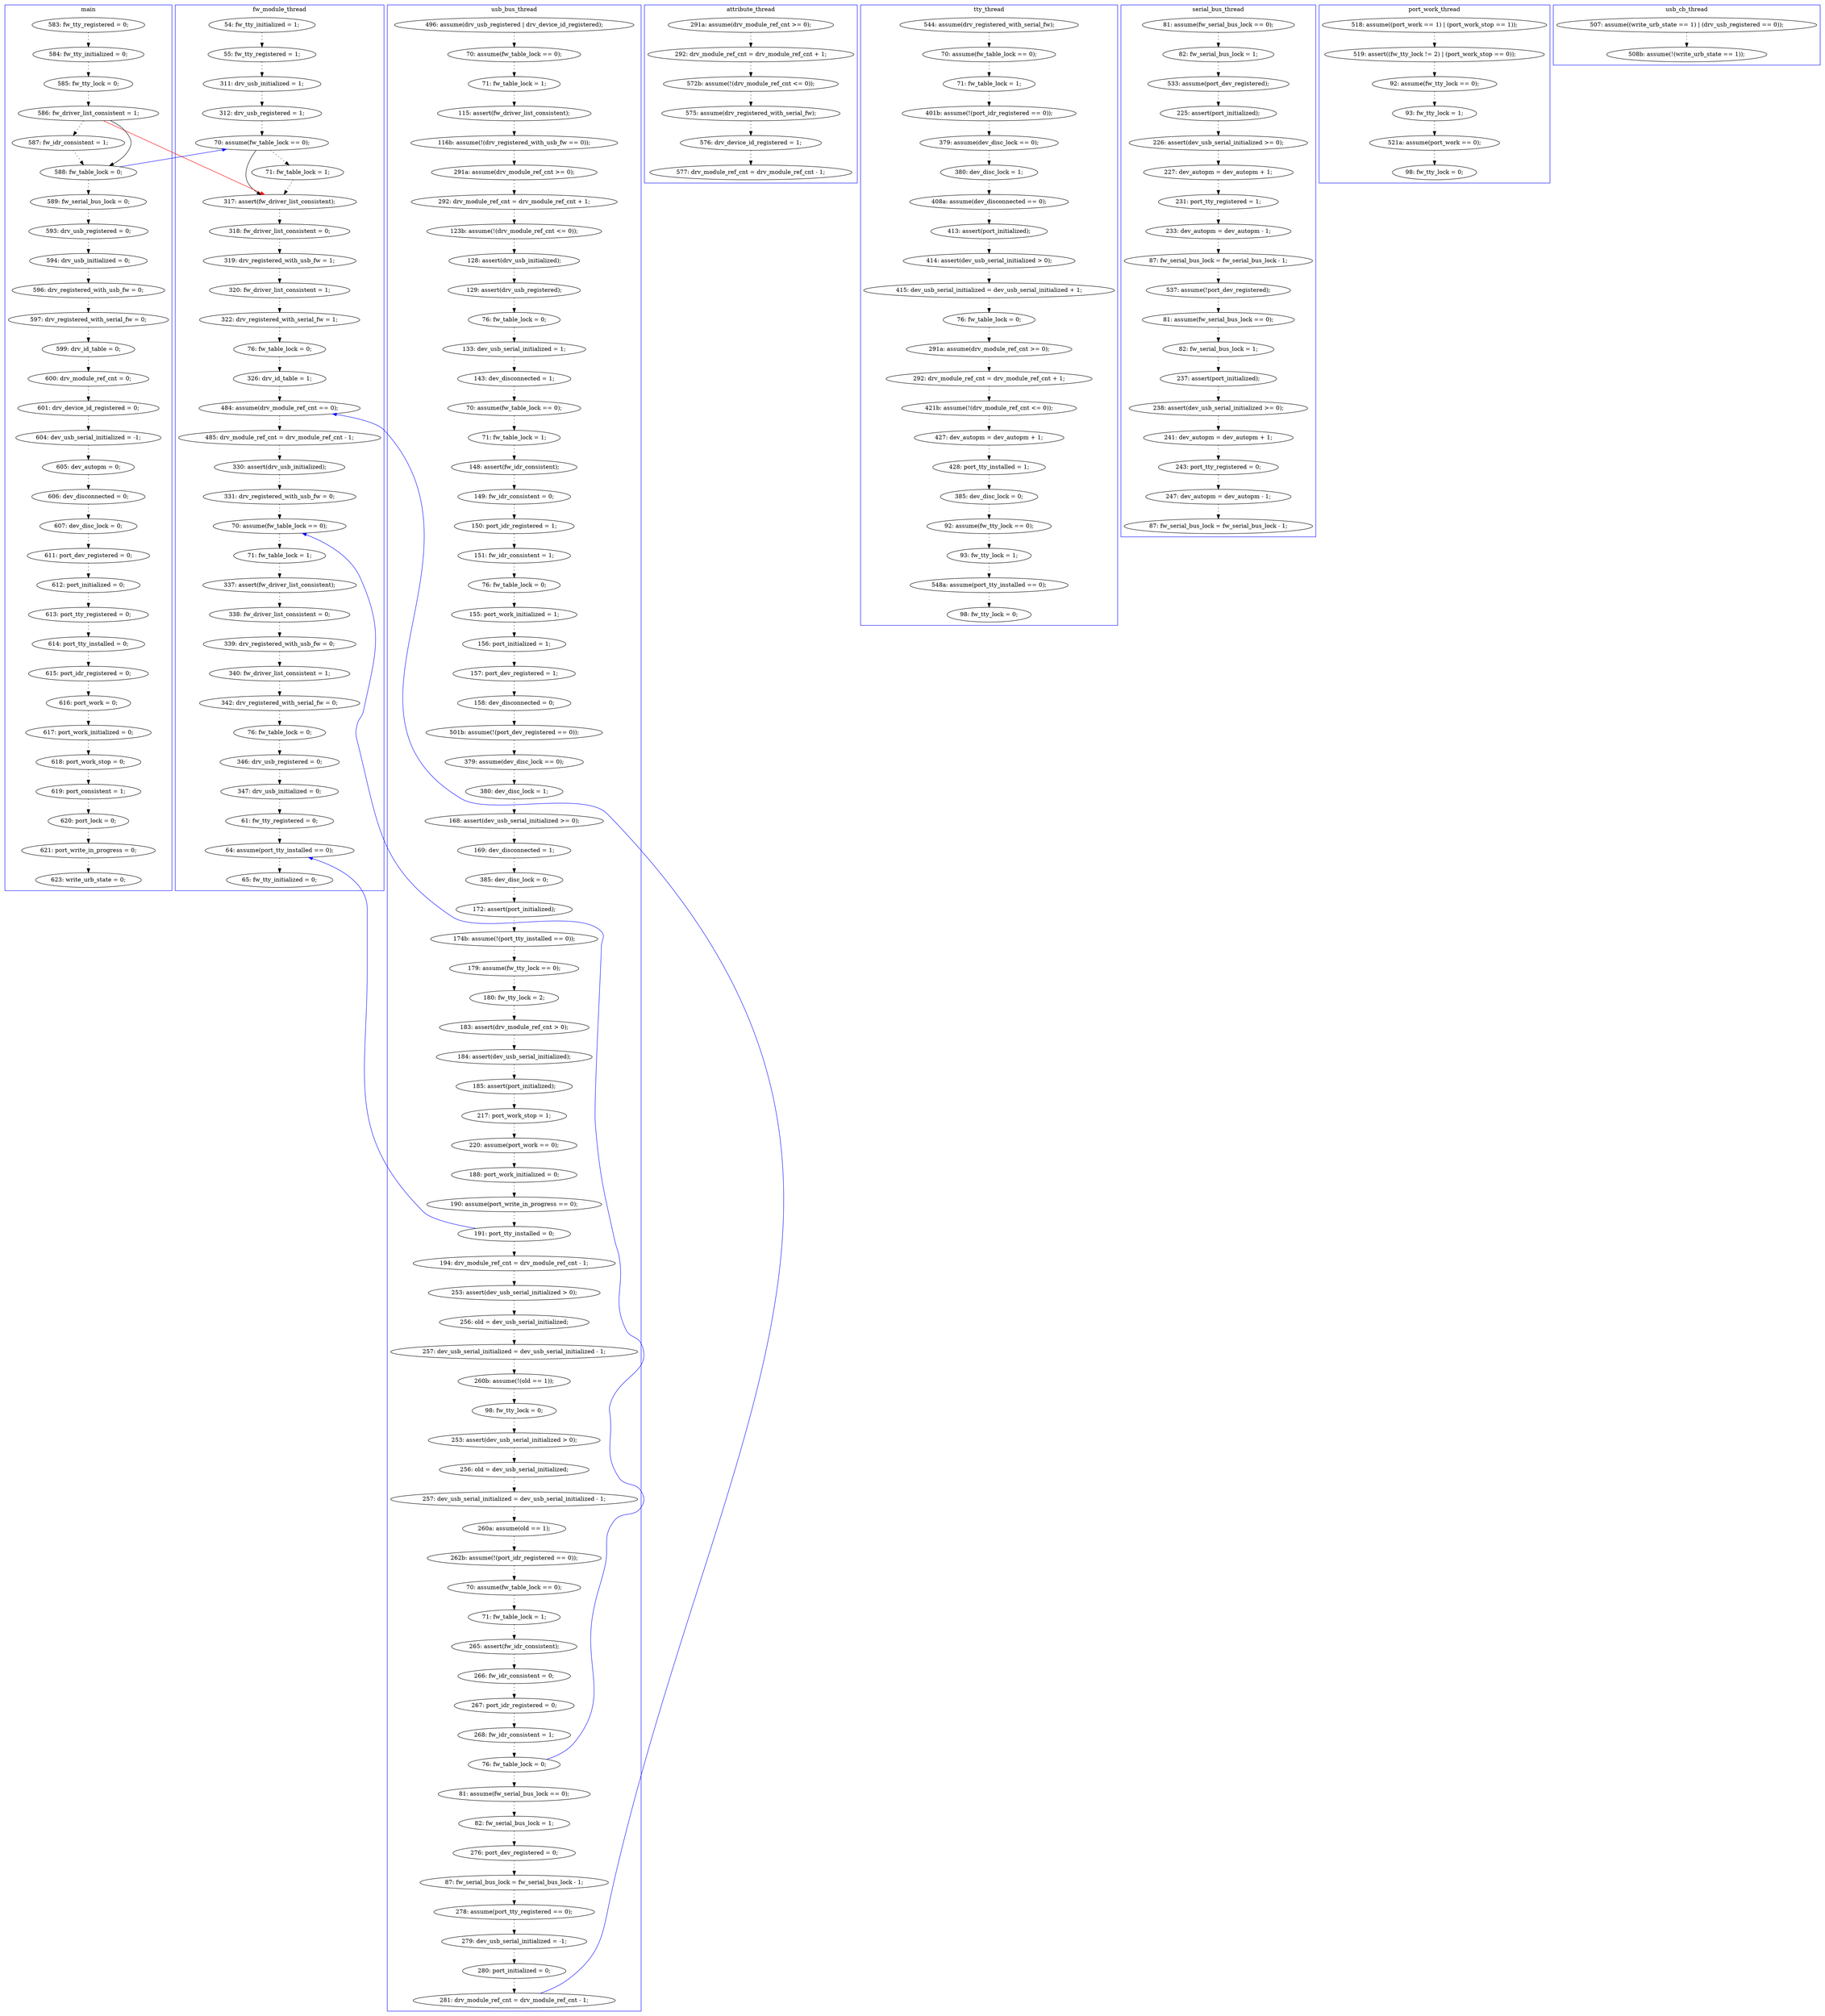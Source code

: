 digraph ProofObject {
	171 -> 173 [style = dotted, color = black]
	117 -> 120 [style = dotted, color = black]
	162 -> 206 [style = dotted, color = black]
	77 -> 78 [style = dotted, color = black]
	226 -> 228 [style = dotted, color = black]
	45 -> 48 [color = Black]
	284 -> 290 [style = dotted, color = black]
	283 -> 284 [style = dotted, color = black]
	165 -> 166 [style = dotted, color = black]
	290 -> 295 [style = dotted, color = black]
	22 -> 23 [style = dotted, color = black]
	313 -> 333 [style = dotted, color = black]
	15 -> 16 [style = dotted, color = black]
	173 -> 174 [style = dotted, color = black]
	28 -> 29 [style = dotted, color = black]
	2 -> 3 [style = dotted, color = black]
	8 -> 9 [style = dotted, color = black]
	343 -> 346 [style = dotted, color = black]
	46 -> 48 [style = dotted, color = black]
	255 -> 258 [style = dotted, color = black]
	78 -> 82 [style = dotted, color = black]
	269 -> 270 [style = dotted, color = black]
	16 -> 17 [style = dotted, color = black]
	5 -> 6 [style = dotted, color = black]
	85 -> 89 [style = dotted, color = black]
	193 -> 211 [style = dotted, color = black]
	201 -> 202 [style = dotted, color = black]
	293 -> 326 [style = dotted, color = black]
	203 -> 205 [style = dotted, color = black]
	320 -> 321 [color = Blue, constraint = false]
	140 -> 144 [style = dotted, color = black]
	27 -> 28 [style = dotted, color = black]
	152 -> 157 [style = dotted, color = black]
	270 -> 282 [style = dotted, color = black]
	311 -> 318 [style = dotted, color = black]
	197 -> 201 [style = dotted, color = black]
	321 -> 322 [style = dotted, color = black]
	304 -> 305 [style = dotted, color = black]
	139 -> 140 [style = dotted, color = black]
	166 -> 169 [style = dotted, color = black]
	245 -> 246 [style = dotted, color = black]
	12 -> 13 [style = dotted, color = black]
	111 -> 112 [style = dotted, color = black]
	26 -> 27 [style = dotted, color = black]
	194 -> 195 [style = dotted, color = black]
	157 -> 158 [style = dotted, color = black]
	170 -> 171 [style = dotted, color = black]
	70 -> 77 [style = dotted, color = black]
	148 -> 149 [style = dotted, color = black]
	174 -> 177 [style = dotted, color = black]
	116 -> 117 [style = dotted, color = black]
	147 -> 148 [style = dotted, color = black]
	6 -> 7 [style = dotted, color = black]
	300 -> 304 [style = dotted, color = black]
	236 -> 237 [style = dotted, color = black]
	205 -> 210 [style = dotted, color = black]
	41 -> 42 [style = dotted, color = black]
	5 -> 7 [color = Black]
	261 -> 262 [style = dotted, color = black]
	177 -> 179 [style = dotted, color = black]
	92 -> 100 [style = dotted, color = black]
	184 -> 185 [style = dotted, color = black]
	25 -> 26 [style = dotted, color = black]
	318 -> 319 [style = dotted, color = black]
	341 -> 342 [style = dotted, color = black]
	296 -> 299 [style = dotted, color = black]
	247 -> 321 [style = dotted, color = black]
	262 -> 268 [style = dotted, color = black]
	49 -> 50 [style = dotted, color = black]
	259 -> 269 [style = dotted, color = black]
	308 -> 313 [style = dotted, color = black]
	42 -> 45 [style = dotted, color = black]
	65 -> 68 [style = dotted, color = black]
	328 -> 329 [style = dotted, color = black]
	115 -> 116 [style = dotted, color = black]
	258 -> 259 [style = dotted, color = black]
	186 -> 189 [style = dotted, color = black]
	240 -> 283 [style = dotted, color = black]
	104 -> 105 [style = dotted, color = black]
	18 -> 19 [style = dotted, color = black]
	82 -> 83 [style = dotted, color = black]
	68 -> 70 [style = dotted, color = black]
	51 -> 52 [style = dotted, color = black]
	149 -> 152 [style = dotted, color = black]
	336 -> 339 [style = dotted, color = black]
	196 -> 197 [style = dotted, color = black]
	23 -> 24 [style = dotted, color = black]
	11 -> 12 [style = dotted, color = black]
	231 -> 232 [style = dotted, color = black]
	130 -> 170 [style = dotted, color = black]
	322 -> 328 [style = dotted, color = black]
	305 -> 306 [style = dotted, color = black]
	30 -> 31 [style = dotted, color = black]
	37 -> 41 [style = dotted, color = black]
	348 -> 351 [style = dotted, color = black]
	89 -> 92 [style = dotted, color = black]
	5 -> 48 [color = Red, constraint = false]
	50 -> 51 [style = dotted, color = black]
	182 -> 183 [style = dotted, color = black]
	342 -> 343 [style = dotted, color = black]
	360 -> 362 [style = dotted, color = black]
	29 -> 30 [style = dotted, color = black]
	125 -> 126 [style = dotted, color = black]
	7 -> 45 [color = Blue, constraint = false]
	183 -> 184 [style = dotted, color = black]
	179 -> 181 [style = dotted, color = black]
	340 -> 341 [style = dotted, color = black]
	20 -> 21 [style = dotted, color = black]
	240 -> 335 [color = Blue, constraint = false]
	232 -> 234 [style = dotted, color = black]
	83 -> 85 [style = dotted, color = black]
	169 -> 261 [style = dotted, color = black]
	246 -> 251 [style = dotted, color = black]
	326 -> 372 [style = dotted, color = black]
	223 -> 224 [style = dotted, color = black]
	64 -> 65 [style = dotted, color = black]
	251 -> 255 [style = dotted, color = black]
	143 -> 145 [style = dotted, color = black]
	24 -> 25 [style = dotted, color = black]
	161 -> 165 [style = dotted, color = black]
	181 -> 182 [style = dotted, color = black]
	195 -> 196 [style = dotted, color = black]
	351 -> 360 [style = dotted, color = black]
	100 -> 111 [style = dotted, color = black]
	299 -> 300 [style = dotted, color = black]
	191 -> 194 [style = dotted, color = black]
	335 -> 336 [style = dotted, color = black]
	114 -> 115 [style = dotted, color = black]
	329 -> 335 [style = dotted, color = black]
	282 -> 296 [style = dotted, color = black]
	7 -> 8 [style = dotted, color = black]
	4 -> 5 [style = dotted, color = black]
	189 -> 191 [style = dotted, color = black]
	3 -> 4 [style = dotted, color = black]
	234 -> 235 [style = dotted, color = black]
	120 -> 122 [style = dotted, color = black]
	224 -> 226 [style = dotted, color = black]
	237 -> 240 [style = dotted, color = black]
	14 -> 15 [style = dotted, color = black]
	60 -> 247 [style = dotted, color = black]
	185 -> 186 [style = dotted, color = black]
	45 -> 46 [style = dotted, color = black]
	126 -> 134 [style = dotted, color = black]
	19 -> 20 [style = dotted, color = black]
	144 -> 147 [style = dotted, color = black]
	228 -> 231 [style = dotted, color = black]
	210 -> 222 [style = dotted, color = black]
	196 -> 362 [color = Blue, constraint = false]
	36 -> 37 [style = dotted, color = black]
	319 -> 320 [style = dotted, color = black]
	57 -> 64 [style = dotted, color = black]
	158 -> 161 [style = dotted, color = black]
	72 -> 125 [style = dotted, color = black]
	124 -> 127 [style = dotted, color = black]
	211 -> 292 [style = dotted, color = black]
	105 -> 143 [style = dotted, color = black]
	13 -> 14 [style = dotted, color = black]
	235 -> 236 [style = dotted, color = black]
	17 -> 18 [style = dotted, color = black]
	346 -> 348 [style = dotted, color = black]
	349 -> 354 [style = dotted, color = black]
	112 -> 114 [style = dotted, color = black]
	295 -> 311 [style = dotted, color = black]
	134 -> 139 [style = dotted, color = black]
	306 -> 308 [style = dotted, color = black]
	122 -> 123 [style = dotted, color = black]
	339 -> 340 [style = dotted, color = black]
	268 -> 279 [style = dotted, color = black]
	123 -> 124 [style = dotted, color = black]
	292 -> 293 [style = dotted, color = black]
	52 -> 60 [style = dotted, color = black]
	362 -> 363 [style = dotted, color = black]
	202 -> 203 [style = dotted, color = black]
	127 -> 130 [style = dotted, color = black]
	10 -> 11 [style = dotted, color = black]
	145 -> 162 [style = dotted, color = black]
	21 -> 22 [style = dotted, color = black]
	9 -> 10 [style = dotted, color = black]
	222 -> 223 [style = dotted, color = black]
	48 -> 49 [style = dotted, color = black]
	subgraph cluster6 {
		label = usb_cb_thread
		color = blue
		349  [label = "507: assume((write_urb_state == 1) | (drv_usb_registered == 0));"]
		354  [label = "508b: assume(!(write_urb_state == 1));"]
	}
	subgraph cluster3 {
		label = serial_bus_thread
		color = blue
		282  [label = "87: fw_serial_bus_lock = fw_serial_bus_lock - 1;"]
		304  [label = "237: assert(port_initialized);"]
		300  [label = "82: fw_serial_bus_lock = 1;"]
		259  [label = "227: dev_autopm = dev_autopm + 1;"]
		258  [label = "226: assert(dev_usb_serial_initialized >= 0);"]
		333  [label = "87: fw_serial_bus_lock = fw_serial_bus_lock - 1;"]
		299  [label = "81: assume(fw_serial_bus_lock == 0);"]
		308  [label = "243: port_tty_registered = 0;"]
		306  [label = "241: dev_autopm = dev_autopm + 1;"]
		305  [label = "238: assert(dev_usb_serial_initialized >= 0);"]
		246  [label = "82: fw_serial_bus_lock = 1;"]
		255  [label = "225: assert(port_initialized);"]
		313  [label = "247: dev_autopm = dev_autopm - 1;"]
		270  [label = "233: dev_autopm = dev_autopm - 1;"]
		251  [label = "533: assume(port_dev_registered);"]
		245  [label = "81: assume(fw_serial_bus_lock == 0);"]
		269  [label = "231: port_tty_registered = 1;"]
		296  [label = "537: assume(!port_dev_registered);"]
	}
	subgraph cluster5 {
		label = attribute_thread
		color = blue
		206  [label = "577: drv_module_ref_cnt = drv_module_ref_cnt - 1;"]
		162  [label = "576: drv_device_id_registered = 1;"]
		145  [label = "575: assume(drv_registered_with_serial_fw);"]
		104  [label = "291a: assume(drv_module_ref_cnt >= 0);"]
		143  [label = "572b: assume(!(drv_module_ref_cnt <= 0));"]
		105  [label = "292: drv_module_ref_cnt = drv_module_ref_cnt + 1;"]
	}
	subgraph cluster0 {
		label = main
		color = blue
		13  [label = "599: drv_id_table = 0;"]
		14  [label = "600: drv_module_ref_cnt = 0;"]
		27  [label = "618: port_work_stop = 0;"]
		2  [label = "583: fw_tty_registered = 0;"]
		30  [label = "621: port_write_in_progress = 0;"]
		5  [label = "586: fw_driver_list_consistent = 1;"]
		7  [label = "588: fw_table_lock = 0;"]
		31  [label = "623: write_urb_state = 0;"]
		9  [label = "593: drv_usb_registered = 0;"]
		12  [label = "597: drv_registered_with_serial_fw = 0;"]
		15  [label = "601: drv_device_id_registered = 0;"]
		16  [label = "604: dev_usb_serial_initialized = -1;"]
		3  [label = "584: fw_tty_initialized = 0;"]
		20  [label = "611: port_dev_registered = 0;"]
		18  [label = "606: dev_disconnected = 0;"]
		10  [label = "594: drv_usb_initialized = 0;"]
		8  [label = "589: fw_serial_bus_lock = 0;"]
		11  [label = "596: drv_registered_with_usb_fw = 0;"]
		25  [label = "616: port_work = 0;"]
		24  [label = "615: port_idr_registered = 0;"]
		26  [label = "617: port_work_initialized = 0;"]
		21  [label = "612: port_initialized = 0;"]
		22  [label = "613: port_tty_registered = 0;"]
		19  [label = "607: dev_disc_lock = 0;"]
		28  [label = "619: port_consistent = 1;"]
		4  [label = "585: fw_tty_lock = 0;"]
		6  [label = "587: fw_idr_consistent = 1;"]
		17  [label = "605: dev_autopm = 0;"]
		29  [label = "620: port_lock = 0;"]
		23  [label = "614: port_tty_installed = 0;"]
	}
	subgraph cluster1 {
		label = fw_module_thread
		color = blue
		247  [label = "326: drv_id_table = 1;"]
		322  [label = "485: drv_module_ref_cnt = drv_module_ref_cnt - 1;"]
		42  [label = "312: drv_usb_registered = 1;"]
		351  [label = "347: drv_usb_initialized = 0;"]
		52  [label = "322: drv_registered_with_serial_fw = 1;"]
		336  [label = "71: fw_table_lock = 1;"]
		45  [label = "70: assume(fw_table_lock == 0);"]
		348  [label = "346: drv_usb_registered = 0;"]
		340  [label = "338: fw_driver_list_consistent = 0;"]
		37  [label = "55: fw_tty_registered = 1;"]
		49  [label = "318: fw_driver_list_consistent = 0;"]
		335  [label = "70: assume(fw_table_lock == 0);"]
		51  [label = "320: fw_driver_list_consistent = 1;"]
		362  [label = "64: assume(port_tty_installed == 0);"]
		46  [label = "71: fw_table_lock = 1;"]
		339  [label = "337: assert(fw_driver_list_consistent);"]
		60  [label = "76: fw_table_lock = 0;"]
		41  [label = "311: drv_usb_initialized = 1;"]
		328  [label = "330: assert(drv_usb_initialized);"]
		321  [label = "484: assume(drv_module_ref_cnt == 0);"]
		343  [label = "342: drv_registered_with_serial_fw = 0;"]
		346  [label = "76: fw_table_lock = 0;"]
		342  [label = "340: fw_driver_list_consistent = 1;"]
		50  [label = "319: drv_registered_with_usb_fw = 1;"]
		360  [label = "61: fw_tty_registered = 0;"]
		36  [label = "54: fw_tty_initialized = 1;"]
		341  [label = "339: drv_registered_with_usb_fw = 0;"]
		329  [label = "331: drv_registered_with_usb_fw = 0;"]
		363  [label = "65: fw_tty_initialized = 0;"]
		48  [label = "317: assert(fw_driver_list_consistent);"]
	}
	subgraph cluster7 {
		label = port_work_thread
		color = blue
		293  [label = "93: fw_tty_lock = 1;"]
		292  [label = "92: assume(fw_tty_lock == 0);"]
		372  [label = "98: fw_tty_lock = 0;"]
		326  [label = "521a: assume(port_work == 0);"]
		211  [label = "519: assert((fw_tty_lock != 2) | (port_work_stop == 0));"]
		193  [label = "518: assume((port_work == 1) | (port_work_stop == 1));"]
	}
	subgraph cluster4 {
		label = tty_thread
		color = blue
		149  [label = "415: dev_usb_serial_initialized = dev_usb_serial_initialized + 1;"]
		262  [label = "93: fw_tty_lock = 1;"]
		152  [label = "76: fw_table_lock = 0;"]
		261  [label = "92: assume(fw_tty_lock == 0);"]
		126  [label = "71: fw_table_lock = 1;"]
		147  [label = "413: assert(port_initialized);"]
		165  [label = "427: dev_autopm = dev_autopm + 1;"]
		125  [label = "70: assume(fw_table_lock == 0);"]
		148  [label = "414: assert(dev_usb_serial_initialized > 0);"]
		169  [label = "385: dev_disc_lock = 0;"]
		161  [label = "421b: assume(!(drv_module_ref_cnt <= 0));"]
		166  [label = "428: port_tty_installed = 1;"]
		140  [label = "380: dev_disc_lock = 1;"]
		139  [label = "379: assume(dev_disc_lock == 0);"]
		144  [label = "408a: assume(dev_disconnected == 0);"]
		157  [label = "291a: assume(drv_module_ref_cnt >= 0);"]
		268  [label = "548a: assume(port_tty_installed == 0);"]
		279  [label = "98: fw_tty_lock = 0;"]
		134  [label = "401b: assume(!(port_idr_registered == 0));"]
		158  [label = "292: drv_module_ref_cnt = drv_module_ref_cnt + 1;"]
		72  [label = "544: assume(drv_registered_with_serial_fw);"]
	}
	subgraph cluster2 {
		label = usb_bus_thread
		color = blue
		237  [label = "268: fw_idr_consistent = 1;"]
		231  [label = "70: assume(fw_table_lock == 0);"]
		70  [label = "116b: assume(!(drv_registered_with_usb_fw == 0));"]
		195  [label = "190: assume(port_write_in_progress == 0);"]
		232  [label = "71: fw_table_lock = 1;"]
		64  [label = "70: assume(fw_table_lock == 0);"]
		130  [label = "501b: assume(!(port_dev_registered == 0));"]
		114  [label = "148: assert(fw_idr_consistent);"]
		186  [label = "185: assert(port_initialized);"]
		82  [label = "123b: assume(!(drv_module_ref_cnt <= 0));"]
		202  [label = "256: old = dev_usb_serial_initialized;"]
		57  [label = "496: assume(drv_usb_registered | drv_device_id_registered);"]
		173  [label = "168: assert(dev_usb_serial_initialized >= 0);"]
		223  [label = "256: old = dev_usb_serial_initialized;"]
		222  [label = "253: assert(dev_usb_serial_initialized > 0);"]
		179  [label = "172: assert(port_initialized);"]
		68  [label = "115: assert(fw_driver_list_consistent);"]
		92  [label = "133: dev_usb_serial_initialized = 1;"]
		115  [label = "149: fw_idr_consistent = 0;"]
		311  [label = "278: assume(port_tty_registered == 0);"]
		295  [label = "87: fw_serial_bus_lock = fw_serial_bus_lock - 1;"]
		203  [label = "257: dev_usb_serial_initialized = dev_usb_serial_initialized - 1;"]
		197  [label = "194: drv_module_ref_cnt = drv_module_ref_cnt - 1;"]
		234  [label = "265: assert(fw_idr_consistent);"]
		120  [label = "76: fw_table_lock = 0;"]
		117  [label = "151: fw_idr_consistent = 1;"]
		196  [label = "191: port_tty_installed = 0;"]
		170  [label = "379: assume(dev_disc_lock == 0);"]
		189  [label = "217: port_work_stop = 1;"]
		77  [label = "291a: assume(drv_module_ref_cnt >= 0);"]
		235  [label = "266: fw_idr_consistent = 0;"]
		284  [label = "82: fw_serial_bus_lock = 1;"]
		226  [label = "260a: assume(old == 1);"]
		112  [label = "71: fw_table_lock = 1;"]
		228  [label = "262b: assume(!(port_idr_registered == 0));"]
		184  [label = "183: assert(drv_module_ref_cnt > 0);"]
		116  [label = "150: port_idr_registered = 1;"]
		85  [label = "129: assert(drv_usb_registered);"]
		174  [label = "169: dev_disconnected = 1;"]
		181  [label = "174b: assume(!(port_tty_installed == 0));"]
		122  [label = "155: port_work_initialized = 1;"]
		182  [label = "179: assume(fw_tty_lock == 0);"]
		78  [label = "292: drv_module_ref_cnt = drv_module_ref_cnt + 1;"]
		177  [label = "385: dev_disc_lock = 0;"]
		111  [label = "70: assume(fw_table_lock == 0);"]
		224  [label = "257: dev_usb_serial_initialized = dev_usb_serial_initialized - 1;"]
		100  [label = "143: dev_disconnected = 1;"]
		171  [label = "380: dev_disc_lock = 1;"]
		290  [label = "276: port_dev_registered = 0;"]
		201  [label = "253: assert(dev_usb_serial_initialized > 0);"]
		183  [label = "180: fw_tty_lock = 2;"]
		236  [label = "267: port_idr_registered = 0;"]
		240  [label = "76: fw_table_lock = 0;"]
		124  [label = "157: port_dev_registered = 1;"]
		65  [label = "71: fw_table_lock = 1;"]
		89  [label = "76: fw_table_lock = 0;"]
		83  [label = "128: assert(drv_usb_initialized);"]
		123  [label = "156: port_initialized = 1;"]
		319  [label = "280: port_initialized = 0;"]
		283  [label = "81: assume(fw_serial_bus_lock == 0);"]
		210  [label = "98: fw_tty_lock = 0;"]
		185  [label = "184: assert(dev_usb_serial_initialized);"]
		318  [label = "279: dev_usb_serial_initialized = -1;"]
		191  [label = "220: assume(port_work == 0);"]
		194  [label = "188: port_work_initialized = 0;"]
		320  [label = "281: drv_module_ref_cnt = drv_module_ref_cnt - 1;"]
		205  [label = "260b: assume(!(old == 1));"]
		127  [label = "158: dev_disconnected = 0;"]
	}
}